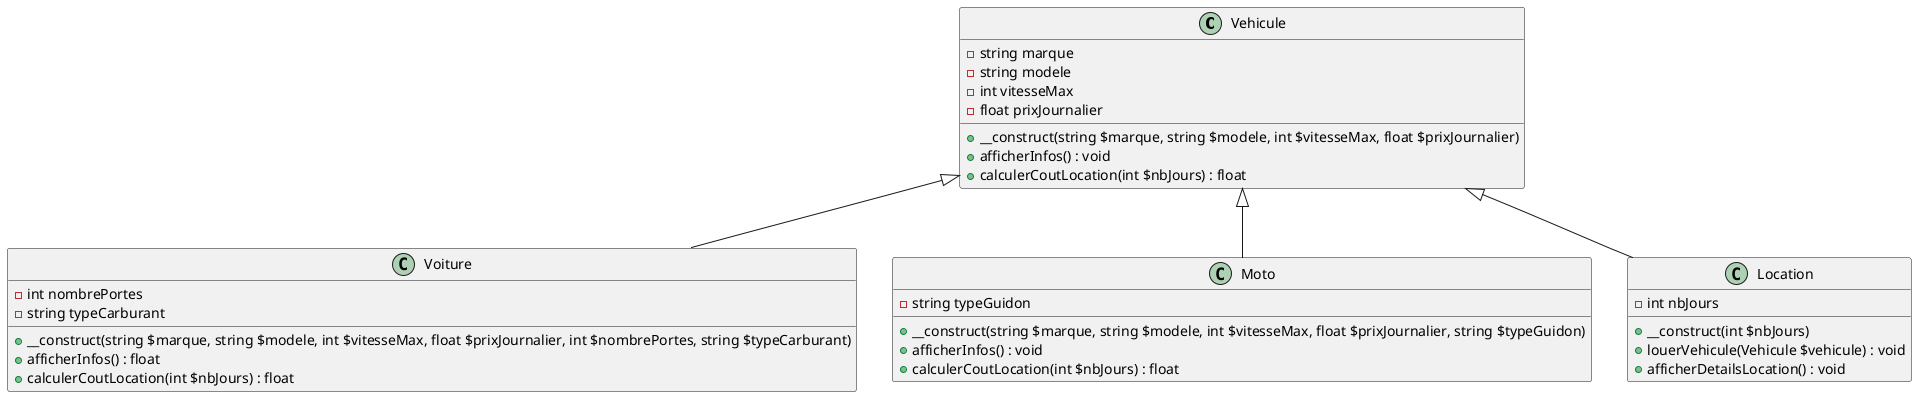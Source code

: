 @startuml
class Vehicule {
  - string marque
  - string modele
  - int vitesseMax
  - float prixJournalier

  + __construct(string $marque, string $modele, int $vitesseMax, float $prixJournalier)
  + afficherInfos() : void
  + calculerCoutLocation(int $nbJours) : float
}

class Voiture {
  - int nombrePortes
  - string typeCarburant

  + __construct(string $marque, string $modele, int $vitesseMax, float $prixJournalier, int $nombrePortes, string $typeCarburant)
  + afficherInfos() : float
  + calculerCoutLocation(int $nbJours) : float

  }

class Moto {
  - string typeGuidon

  + __construct(string $marque, string $modele, int $vitesseMax, float $prixJournalier, string $typeGuidon)
  + afficherInfos() : void
  + calculerCoutLocation(int $nbJours) : float
}


class Location {
  - int nbJours

  + __construct(int $nbJours)
  + louerVehicule(Vehicule $vehicule) : void
  + afficherDetailsLocation() : void
}

Vehicule <|-- Voiture
Vehicule <|-- Moto
Vehicule <|-- Location

@enduml
